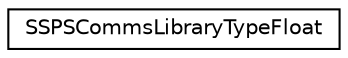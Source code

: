 digraph "Graphical Class Hierarchy"
{
  edge [fontname="Helvetica",fontsize="10",labelfontname="Helvetica",labelfontsize="10"];
  node [fontname="Helvetica",fontsize="10",shape=record];
  rankdir="LR";
  Node1 [label="SSPSCommsLibraryTypeFloat",height=0.2,width=0.4,color="black", fillcolor="white", style="filled",URL="$struct_s_s_p_s_comms_library_type_float.html",tooltip="Current, minimum and maximum values for an editable library item of type float. "];
}
